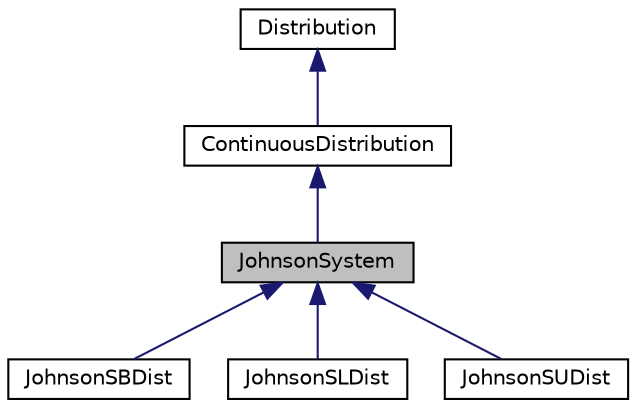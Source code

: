 digraph "JohnsonSystem"
{
 // INTERACTIVE_SVG=YES
  bgcolor="transparent";
  edge [fontname="Helvetica",fontsize="10",labelfontname="Helvetica",labelfontsize="10"];
  node [fontname="Helvetica",fontsize="10",shape=record];
  Node0 [label="JohnsonSystem",height=0.2,width=0.4,color="black", fillcolor="grey75", style="filled", fontcolor="black"];
  Node1 -> Node0 [dir="back",color="midnightblue",fontsize="10",style="solid",fontname="Helvetica"];
  Node1 [label="ContinuousDistribution",height=0.2,width=0.4,color="black",URL="$d3/d71/classumontreal_1_1ssj_1_1probdist_1_1ContinuousDistribution.html",tooltip="Classes implementing continuous distributions should inherit from this base class. "];
  Node2 -> Node1 [dir="back",color="midnightblue",fontsize="10",style="solid",fontname="Helvetica"];
  Node2 [label="Distribution",height=0.2,width=0.4,color="black",URL="$d6/dd2/interfaceumontreal_1_1ssj_1_1probdist_1_1Distribution.html",tooltip="This interface should be implemented by all classes supporting discrete and continuous distributions..."];
  Node0 -> Node3 [dir="back",color="midnightblue",fontsize="10",style="solid",fontname="Helvetica"];
  Node3 [label="JohnsonSBDist",height=0.2,width=0.4,color="black",URL="$d5/d4a/classumontreal_1_1ssj_1_1probdist_1_1JohnsonSBDist.html",tooltip="Extends the class ContinuousDistribution for the Johnson  distribution , ,   with shape parameters  ..."];
  Node0 -> Node4 [dir="back",color="midnightblue",fontsize="10",style="solid",fontname="Helvetica"];
  Node4 [label="JohnsonSLDist",height=0.2,width=0.4,color="black",URL="$d1/dbf/classumontreal_1_1ssj_1_1probdist_1_1JohnsonSLDist.html",tooltip="Extends the class ContinuousDistribution for the Johnson  distribution (see ,  ). "];
  Node0 -> Node5 [dir="back",color="midnightblue",fontsize="10",style="solid",fontname="Helvetica"];
  Node5 [label="JohnsonSUDist",height=0.2,width=0.4,color="black",URL="$d5/d8f/classumontreal_1_1ssj_1_1probdist_1_1JohnsonSUDist.html",tooltip="Extends the class ContinuousDistribution for the Johnson  distribution (see   (page 316))..."];
}
